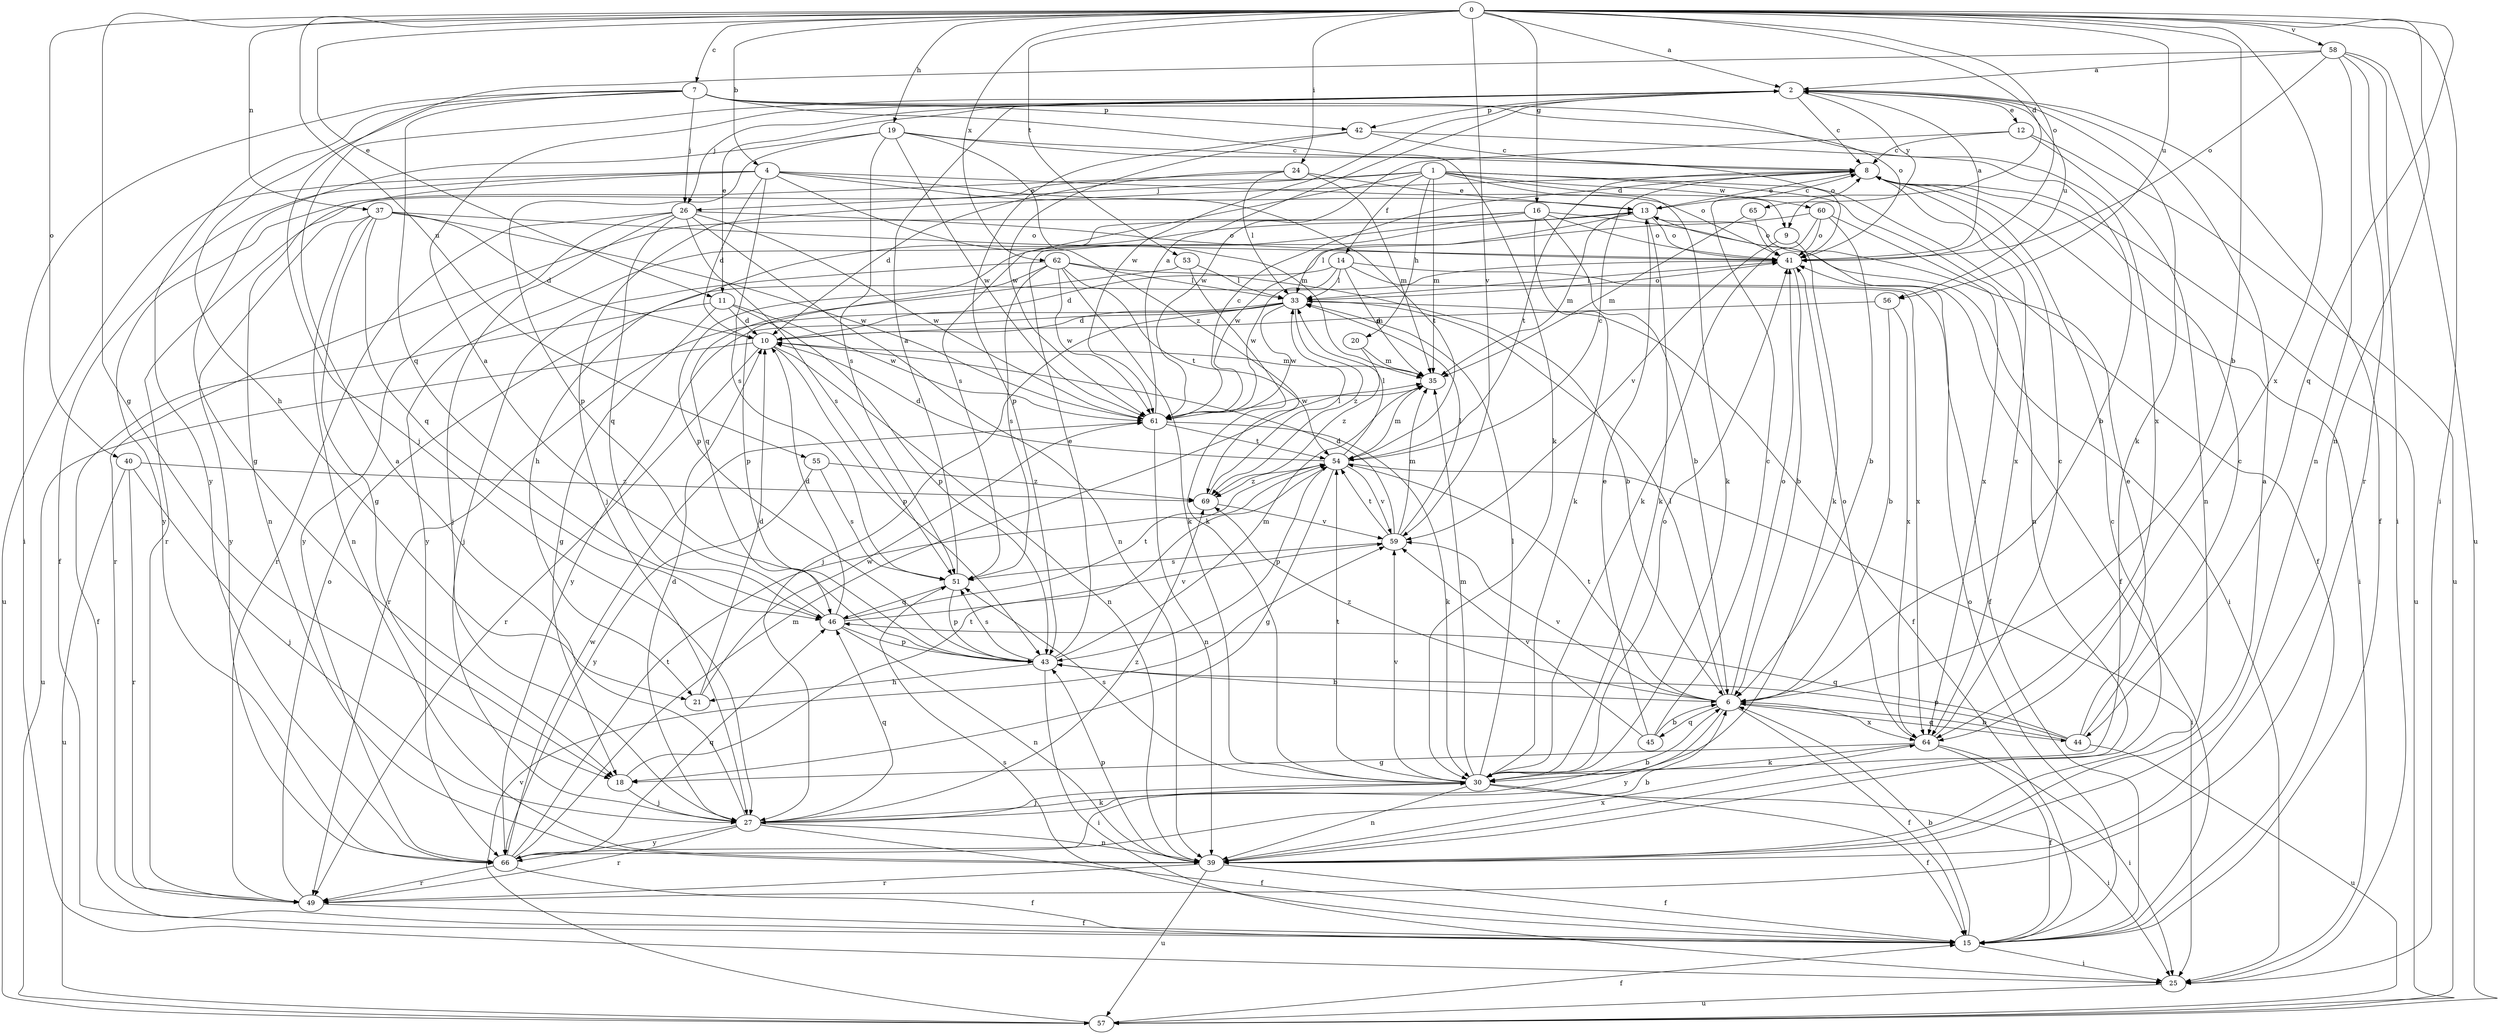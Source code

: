 strict digraph  {
0;
1;
2;
4;
6;
7;
8;
9;
10;
11;
12;
13;
14;
15;
16;
18;
19;
20;
21;
24;
25;
26;
27;
30;
33;
35;
37;
39;
40;
41;
42;
43;
44;
45;
46;
49;
51;
53;
54;
55;
56;
57;
58;
59;
60;
61;
62;
64;
65;
66;
69;
0 -> 2  [label=a];
0 -> 4  [label=b];
0 -> 6  [label=b];
0 -> 7  [label=c];
0 -> 9  [label=d];
0 -> 11  [label=e];
0 -> 16  [label=g];
0 -> 18  [label=g];
0 -> 19  [label=h];
0 -> 24  [label=i];
0 -> 25  [label=i];
0 -> 37  [label=n];
0 -> 39  [label=n];
0 -> 40  [label=o];
0 -> 41  [label=o];
0 -> 44  [label=q];
0 -> 53  [label=t];
0 -> 55  [label=u];
0 -> 56  [label=u];
0 -> 58  [label=v];
0 -> 59  [label=v];
0 -> 62  [label=x];
0 -> 64  [label=x];
1 -> 9  [label=d];
1 -> 14  [label=f];
1 -> 15  [label=f];
1 -> 20  [label=h];
1 -> 26  [label=j];
1 -> 30  [label=k];
1 -> 35  [label=m];
1 -> 39  [label=n];
1 -> 49  [label=r];
1 -> 51  [label=s];
1 -> 60  [label=w];
2 -> 8  [label=c];
2 -> 11  [label=e];
2 -> 12  [label=e];
2 -> 15  [label=f];
2 -> 26  [label=j];
2 -> 30  [label=k];
2 -> 42  [label=p];
2 -> 56  [label=u];
2 -> 61  [label=w];
2 -> 65  [label=y];
4 -> 10  [label=d];
4 -> 13  [label=e];
4 -> 15  [label=f];
4 -> 35  [label=m];
4 -> 39  [label=n];
4 -> 41  [label=o];
4 -> 51  [label=s];
4 -> 54  [label=t];
4 -> 57  [label=u];
6 -> 15  [label=f];
6 -> 33  [label=l];
6 -> 41  [label=o];
6 -> 44  [label=q];
6 -> 45  [label=q];
6 -> 54  [label=t];
6 -> 59  [label=v];
6 -> 64  [label=x];
6 -> 66  [label=y];
6 -> 69  [label=z];
7 -> 21  [label=h];
7 -> 25  [label=i];
7 -> 26  [label=j];
7 -> 30  [label=k];
7 -> 41  [label=o];
7 -> 42  [label=p];
7 -> 46  [label=q];
7 -> 64  [label=x];
7 -> 66  [label=y];
8 -> 13  [label=e];
8 -> 25  [label=i];
8 -> 27  [label=j];
8 -> 54  [label=t];
8 -> 57  [label=u];
8 -> 64  [label=x];
9 -> 30  [label=k];
9 -> 59  [label=v];
10 -> 35  [label=m];
10 -> 39  [label=n];
10 -> 43  [label=p];
10 -> 49  [label=r];
10 -> 57  [label=u];
11 -> 10  [label=d];
11 -> 15  [label=f];
11 -> 18  [label=g];
11 -> 43  [label=p];
11 -> 61  [label=w];
12 -> 8  [label=c];
12 -> 39  [label=n];
12 -> 57  [label=u];
12 -> 61  [label=w];
13 -> 8  [label=c];
13 -> 15  [label=f];
13 -> 21  [label=h];
13 -> 30  [label=k];
13 -> 33  [label=l];
13 -> 35  [label=m];
13 -> 41  [label=o];
14 -> 10  [label=d];
14 -> 15  [label=f];
14 -> 33  [label=l];
14 -> 35  [label=m];
14 -> 61  [label=w];
14 -> 64  [label=x];
15 -> 6  [label=b];
15 -> 25  [label=i];
15 -> 41  [label=o];
15 -> 51  [label=s];
16 -> 6  [label=b];
16 -> 25  [label=i];
16 -> 30  [label=k];
16 -> 41  [label=o];
16 -> 43  [label=p];
16 -> 49  [label=r];
16 -> 66  [label=y];
18 -> 27  [label=j];
18 -> 54  [label=t];
19 -> 8  [label=c];
19 -> 18  [label=g];
19 -> 41  [label=o];
19 -> 43  [label=p];
19 -> 51  [label=s];
19 -> 61  [label=w];
19 -> 69  [label=z];
20 -> 35  [label=m];
20 -> 69  [label=z];
21 -> 10  [label=d];
21 -> 61  [label=w];
24 -> 10  [label=d];
24 -> 13  [label=e];
24 -> 33  [label=l];
24 -> 35  [label=m];
24 -> 66  [label=y];
25 -> 57  [label=u];
26 -> 27  [label=j];
26 -> 39  [label=n];
26 -> 41  [label=o];
26 -> 46  [label=q];
26 -> 49  [label=r];
26 -> 51  [label=s];
26 -> 61  [label=w];
26 -> 66  [label=y];
27 -> 2  [label=a];
27 -> 6  [label=b];
27 -> 10  [label=d];
27 -> 15  [label=f];
27 -> 30  [label=k];
27 -> 39  [label=n];
27 -> 46  [label=q];
27 -> 49  [label=r];
27 -> 66  [label=y];
27 -> 69  [label=z];
30 -> 15  [label=f];
30 -> 25  [label=i];
30 -> 27  [label=j];
30 -> 33  [label=l];
30 -> 35  [label=m];
30 -> 39  [label=n];
30 -> 41  [label=o];
30 -> 51  [label=s];
30 -> 54  [label=t];
30 -> 59  [label=v];
33 -> 10  [label=d];
33 -> 15  [label=f];
33 -> 27  [label=j];
33 -> 41  [label=o];
33 -> 49  [label=r];
33 -> 61  [label=w];
33 -> 66  [label=y];
33 -> 69  [label=z];
35 -> 61  [label=w];
37 -> 10  [label=d];
37 -> 18  [label=g];
37 -> 39  [label=n];
37 -> 41  [label=o];
37 -> 46  [label=q];
37 -> 61  [label=w];
37 -> 66  [label=y];
39 -> 2  [label=a];
39 -> 8  [label=c];
39 -> 15  [label=f];
39 -> 43  [label=p];
39 -> 49  [label=r];
39 -> 57  [label=u];
39 -> 64  [label=x];
40 -> 27  [label=j];
40 -> 49  [label=r];
40 -> 57  [label=u];
40 -> 69  [label=z];
41 -> 2  [label=a];
41 -> 6  [label=b];
41 -> 33  [label=l];
42 -> 6  [label=b];
42 -> 8  [label=c];
42 -> 43  [label=p];
42 -> 61  [label=w];
43 -> 6  [label=b];
43 -> 13  [label=e];
43 -> 21  [label=h];
43 -> 25  [label=i];
43 -> 35  [label=m];
43 -> 51  [label=s];
44 -> 6  [label=b];
44 -> 8  [label=c];
44 -> 13  [label=e];
44 -> 43  [label=p];
44 -> 46  [label=q];
44 -> 57  [label=u];
45 -> 6  [label=b];
45 -> 8  [label=c];
45 -> 13  [label=e];
45 -> 59  [label=v];
46 -> 2  [label=a];
46 -> 10  [label=d];
46 -> 39  [label=n];
46 -> 43  [label=p];
46 -> 54  [label=t];
46 -> 59  [label=v];
49 -> 15  [label=f];
49 -> 41  [label=o];
51 -> 2  [label=a];
51 -> 43  [label=p];
51 -> 46  [label=q];
53 -> 30  [label=k];
53 -> 33  [label=l];
53 -> 46  [label=q];
54 -> 8  [label=c];
54 -> 10  [label=d];
54 -> 18  [label=g];
54 -> 25  [label=i];
54 -> 33  [label=l];
54 -> 35  [label=m];
54 -> 43  [label=p];
54 -> 59  [label=v];
54 -> 69  [label=z];
55 -> 51  [label=s];
55 -> 66  [label=y];
55 -> 69  [label=z];
56 -> 6  [label=b];
56 -> 10  [label=d];
56 -> 64  [label=x];
57 -> 15  [label=f];
57 -> 59  [label=v];
58 -> 2  [label=a];
58 -> 25  [label=i];
58 -> 27  [label=j];
58 -> 39  [label=n];
58 -> 41  [label=o];
58 -> 49  [label=r];
58 -> 57  [label=u];
59 -> 10  [label=d];
59 -> 33  [label=l];
59 -> 35  [label=m];
59 -> 51  [label=s];
59 -> 54  [label=t];
60 -> 6  [label=b];
60 -> 30  [label=k];
60 -> 41  [label=o];
60 -> 61  [label=w];
60 -> 64  [label=x];
61 -> 2  [label=a];
61 -> 8  [label=c];
61 -> 30  [label=k];
61 -> 39  [label=n];
61 -> 54  [label=t];
62 -> 6  [label=b];
62 -> 27  [label=j];
62 -> 30  [label=k];
62 -> 33  [label=l];
62 -> 43  [label=p];
62 -> 51  [label=s];
62 -> 54  [label=t];
62 -> 61  [label=w];
64 -> 8  [label=c];
64 -> 15  [label=f];
64 -> 18  [label=g];
64 -> 25  [label=i];
64 -> 30  [label=k];
64 -> 41  [label=o];
65 -> 35  [label=m];
65 -> 41  [label=o];
66 -> 6  [label=b];
66 -> 15  [label=f];
66 -> 35  [label=m];
66 -> 46  [label=q];
66 -> 49  [label=r];
66 -> 54  [label=t];
66 -> 61  [label=w];
69 -> 33  [label=l];
69 -> 59  [label=v];
}
